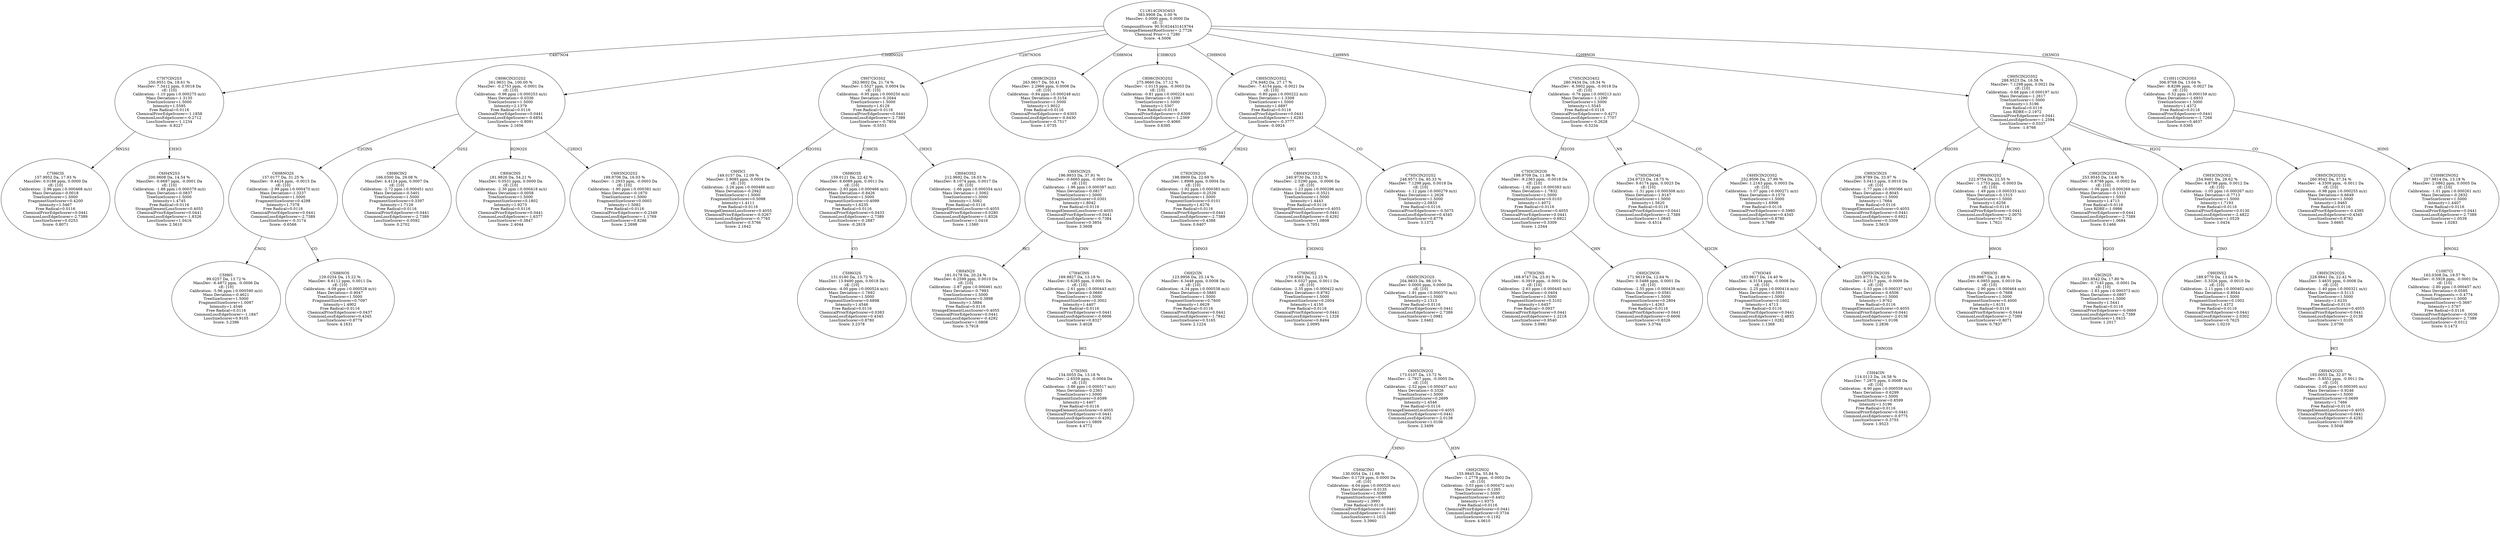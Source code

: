 strict digraph {
v1 [label="C7H6ClS\n157.9952 Da, 17.93 %\nMassDev: 0.0188 ppm, 0.0000 Da\ncE: [10]\nCalibration: -2.96 ppm (-0.000468 m/z)\nMass Deviation=-0.0018\nTreeSizeScorer=1.5000\nFragmentSizeScorer=0.4200\nIntensity=1.5467\nFree Radical=0.0116\nChemicalPriorEdgeScorer=0.0441\nCommonLossEdgeScorer=-2.7389\nLossSizeScorer=0.0253\nScore: 0.8071"];
v2 [label="C6H4N2S3\n200.9608 Da, 14.54 %\nMassDev: -0.6687 ppm, -0.0001 Da\ncE: [10]\nCalibration: -1.88 ppm (-0.000379 m/z)\nMass Deviation=-0.0837\nTreeSizeScorer=1.5000\nIntensity=1.4745\nFree Radical=0.0116\nStrangeElementLossScorer=0.4055\nChemicalPriorEdgeScorer=0.0441\nCommonLossEdgeScorer=-1.8326\nLossSizeScorer=1.0416\nScore: 2.5610"];
v3 [label="C7H7ClN2S3\n250.9551 Da, 18.61 %\nMassDev: 7.3412 ppm, 0.0018 Da\ncE: [10]\nCalibration: -1.10 ppm (-0.000275 m/z)\nMass Deviation=-1.3135\nTreeSizeScorer=1.5000\nIntensity=1.5595\nFree Radical=0.0116\nChemicalPriorEdgeScorer=-1.1858\nCommonLossEdgeScorer=-0.2712\nLossSizeScorer=-1.1234\nScore: -0.8227"];
v4 [label="C5H6S\n99.0257 Da, 13.72 %\nMassDev: -6.4872 ppm, -0.0006 Da\ncE: [10]\nCalibration: -5.96 ppm (-0.000590 m/z)\nMass Deviation=-0.4621\nTreeSizeScorer=1.5000\nFragmentSizeScorer=1.0097\nIntensity=1.4546\nFree Radical=0.0116\nCommonLossEdgeScorer=-1.1847\nLossSizeScorer=0.9105\nScore: 3.2396"];
v5 [label="C5H6NOS\n129.0254 Da, 15.22 %\nMassDev: 8.6112 ppm, 0.0011 Da\ncE: [10]\nCalibration: -4.09 ppm (-0.000528 m/z)\nMass Deviation=-0.9047\nTreeSizeScorer=1.5000\nFragmentSizeScorer=0.7097\nIntensity=1.4902\nFree Radical=0.0116\nChemicalPriorEdgeScorer=0.0437\nCommonLossEdgeScorer=0.4345\nLossSizeScorer=0.8779\nScore: 4.1631"];
v6 [label="C6H6NO2S\n157.0177 Da, 31.25 %\nMassDev: -9.4424 ppm, -0.0015 Da\ncE: [10]\nCalibration: -2.99 ppm (-0.000470 m/z)\nMass Deviation=-1.3237\nTreeSizeScorer=1.5000\nFragmentSizeScorer=0.4298\nIntensity=1.7378\nFree Radical=0.0116\nChemicalPriorEdgeScorer=0.0441\nCommonLossEdgeScorer=-2.7389\nLossSizeScorer=-0.3174\nScore: -0.6566"];
v7 [label="C8H6ClN2\n166.0300 Da, 29.08 %\nMassDev: 4.4124 ppm, 0.0007 Da\ncE: [10]\nCalibration: -2.72 ppm (-0.000451 m/z)\nMass Deviation=-0.5401\nTreeSizeScorer=1.5000\nFragmentSizeScorer=0.3397\nIntensity=1.7129\nFree Radical=0.0116\nChemicalPriorEdgeScorer=0.0441\nCommonLossEdgeScorer=-2.7389\nLossSizeScorer=-0.0592\nScore: 0.2702"];
v8 [label="C8H4ClNS\n181.9826 Da, 54.21 %\nMassDev: 0.0531 ppm, 0.0000 Da\ncE: [10]\nCalibration: -2.30 ppm (-0.000418 m/z)\nMass Deviation=-0.0058\nTreeSizeScorer=1.5000\nFragmentSizeScorer=0.1802\nIntensity=1.9273\nFree Radical=0.0116\nChemicalPriorEdgeScorer=0.0441\nCommonLossEdgeScorer=-1.6377\nLossSizeScorer=0.3847\nScore: 2.4044"];
v9 [label="C6H3N2O2S2\n199.9706 Da, 16.03 %\nMassDev: -1.2933 ppm, -0.0003 Da\ncE: [10]\nCalibration: -1.90 ppm (-0.000381 m/z)\nMass Deviation=-0.1670\nTreeSizeScorer=1.5000\nFragmentSizeScorer=0.0003\nIntensity=1.5082\nFree Radical=0.0116\nChemicalPriorEdgeScorer=-0.2349\nCommonLossEdgeScorer=-1.1769\nLossSizeScorer=0.8286\nScore: 2.2698"];
v10 [label="C8H6ClN2O2S2\n261.9631 Da, 100.00 %\nMassDev: -0.2753 ppm, -0.0001 Da\ncE: [10]\nCalibration: -0.96 ppm (-0.000253 m/z)\nMass Deviation=-0.0336\nTreeSizeScorer=1.5000\nIntensity=2.1379\nFree Radical=0.0116\nChemicalPriorEdgeScorer=0.0441\nCommonLossEdgeScorer=-0.6854\nLossSizeScorer=-0.8091\nScore: 2.1656"];
v11 [label="C9H5Cl\n149.0157 Da, 12.09 %\nMassDev: 2.9085 ppm, 0.0004 Da\ncE: [10]\nCalibration: -3.26 ppm (-0.000486 m/z)\nMass Deviation=-0.2942\nTreeSizeScorer=1.5000\nFragmentSizeScorer=0.5098\nIntensity=1.4111\nFree Radical=0.0116\nStrangeElementLossScorer=0.4055\nChemicalPriorEdgeScorer=-0.0267\nCommonLossEdgeScorer=-0.7765\nLossSizeScorer=-0.5766\nScore: 2.1642"];
v12 [label="C5H6O2S\n131.0180 Da, 13.72 %\nMassDev: 13.9490 ppm, 0.0018 Da\ncE: [10]\nCalibration: -4.00 ppm (-0.000524 m/z)\nMass Deviation=-1.7692\nTreeSizeScorer=1.5000\nFragmentSizeScorer=0.6898\nIntensity=1.4546\nFree Radical=0.0116\nChemicalPriorEdgeScorer=0.0383\nCommonLossEdgeScorer=0.4345\nLossSizeScorer=0.8780\nScore: 3.2378"];
v13 [label="C6H6O3S\n159.0121 Da, 22.42 %\nMassDev: 6.6089 ppm, 0.0011 Da\ncE: [10]\nCalibration: -2.93 ppm (-0.000466 m/z)\nMass Deviation=-0.8426\nTreeSizeScorer=1.5000\nFragmentSizeScorer=0.4099\nIntensity=1.6235\nFree Radical=0.0116\nChemicalPriorEdgeScorer=0.0433\nCommonLossEdgeScorer=-2.7389\nLossSizeScorer=-0.2887\nScore: -0.2819"];
v14 [label="C8H4O3S2\n212.9692 Da, 16.03 %\nMassDev: 8.1074 ppm, 0.0017 Da\ncE: [10]\nCalibration: -1.66 ppm (-0.000354 m/z)\nMass Deviation=-1.5062\nTreeSizeScorer=1.5000\nIntensity=1.5082\nFree Radical=0.0116\nStrangeElementLossScorer=0.4055\nChemicalPriorEdgeScorer=0.0280\nCommonLossEdgeScorer=-1.8326\nLossSizeScorer=1.0416\nScore: 1.1560"];
v15 [label="C9H7ClO3S2\n262.9602 Da, 21.74 %\nMassDev: 1.5527 ppm, 0.0004 Da\ncE: [10]\nCalibration: -0.95 ppm (-0.000250 m/z)\nMass Deviation=-0.2044\nTreeSizeScorer=1.5000\nIntensity=1.6129\nFree Radical=0.0116\nChemicalPriorEdgeScorer=0.0441\nCommonLossEdgeScorer=-2.7389\nLossSizeScorer=-0.7804\nScore: -0.5551"];
v16 [label="C8H8ClN2S3\n263.9617 Da, 50.41 %\nMassDev: 2.2966 ppm, 0.0006 Da\ncE: [10]\nCalibration: -0.94 ppm (-0.000248 m/z)\nMass Deviation=-0.3154\nTreeSizeScorer=1.5000\nIntensity=1.9022\nFree Radical=0.0116\nChemicalPriorEdgeScorer=-0.6303\nCommonLossEdgeScorer=-0.6430\nLossSizeScorer=-0.7517\nScore: 1.0735"];
v17 [label="C8H6ClN3O2S2\n275.9660 Da, 17.12 %\nMassDev: -1.0115 ppm, -0.0003 Da\ncE: [10]\nCalibration: -0.81 ppm (-0.000224 m/z)\nMass Deviation=-0.1290\nTreeSizeScorer=1.5000\nIntensity=1.5307\nFree Radical=0.0116\nChemicalPriorEdgeScorer=-0.6309\nCommonLossEdgeScorer=-1.2369\nLossSizeScorer=-0.4060\nScore: 0.6395"];
v18 [label="C8H4N2S\n161.0178 Da, 20.24 %\nMassDev: 6.2599 ppm, 0.0010 Da\ncE: [10]\nCalibration: -2.87 ppm (-0.000461 m/z)\nMass Deviation=-0.7993\nTreeSizeScorer=1.5000\nFragmentSizeScorer=0.3898\nIntensity=1.5884\nFree Radical=0.0116\nStrangeElementLossScorer=0.4055\nChemicalPriorEdgeScorer=0.0441\nCommonLossEdgeScorer=-0.4292\nLossSizeScorer=1.0808\nScore: 3.7918"];
v19 [label="C7H3NS\n134.0055 Da, 13.18 %\nMassDev: -2.6559 ppm, -0.0004 Da\ncE: [10]\nCalibration: -3.86 ppm (-0.000517 m/z)\nMass Deviation=-0.2363\nTreeSizeScorer=1.5000\nFragmentSizeScorer=0.6599\nIntensity=1.4407\nFree Radical=0.0116\nStrangeElementLossScorer=0.4055\nChemicalPriorEdgeScorer=0.0441\nCommonLossEdgeScorer=-0.4292\nLossSizeScorer=1.0809\nScore: 4.4772"];
v20 [label="C7H4ClNS\n169.9827 Da, 13.18 %\nMassDev: 0.6285 ppm, 0.0001 Da\ncE: [10]\nCalibration: -2.61 ppm (-0.000443 m/z)\nMass Deviation=-0.0660\nTreeSizeScorer=1.5000\nFragmentSizeScorer=0.3002\nIntensity=1.4407\nFree Radical=0.0116\nChemicalPriorEdgeScorer=0.0441\nCommonLossEdgeScorer=-0.6606\nLossSizeScorer=0.8327\nScore: 3.4028"];
v21 [label="C8H5ClN2S\n196.9933 Da, 37.91 %\nMassDev: -0.6665 ppm, -0.0001 Da\ncE: [10]\nCalibration: -1.96 ppm (-0.000387 m/z)\nMass Deviation=-0.0817\nTreeSizeScorer=1.5000\nFragmentSizeScorer=0.0301\nIntensity=1.8042\nFree Radical=0.0116\nStrangeElementLossScorer=0.4055\nChemicalPriorEdgeScorer=0.0441\nCommonLossEdgeScorer=-0.7384\nLossSizeScorer=0.3854\nScore: 3.3608"];
v22 [label="C6H2ClN\n123.9956 Da, 25.14 %\nMassDev: 6.3448 ppm, 0.0008 Da\ncE: [10]\nCalibration: -4.34 ppm (-0.000538 m/z)\nMass Deviation=-0.5885\nTreeSizeScorer=1.5000\nFragmentSizeScorer=0.7600\nIntensity=1.6629\nFree Radical=0.0116\nChemicalPriorEdgeScorer=0.0441\nCommonLossEdgeScorer=-1.7842\nLossSizeScorer=0.5165\nScore: 2.1224"];
v23 [label="C7H3ClN2O3\n198.9909 Da, 22.69 %\nMassDev: 1.8998 ppm, 0.0004 Da\ncE: [10]\nCalibration: -1.92 ppm (-0.000383 m/z)\nMass Deviation=-0.2526\nTreeSizeScorer=1.5000\nFragmentSizeScorer=0.0101\nIntensity=1.6276\nFree Radical=0.0116\nChemicalPriorEdgeScorer=0.0441\nCommonLossEdgeScorer=-2.7389\nLossSizeScorer=0.4388\nScore: 0.6407"];
v24 [label="C7HNOS2\n179.9583 Da, 12.23 %\nMassDev: 6.0327 ppm, 0.0011 Da\ncE: [10]\nCalibration: -2.35 ppm (-0.000422 m/z)\nMass Deviation=-0.8782\nTreeSizeScorer=1.5000\nFragmentSizeScorer=0.2004\nIntensity=1.4150\nFree Radical=0.0116\nChemicalPriorEdgeScorer=0.0441\nCommonLossEdgeScorer=-1.1328\nLossSizeScorer=0.8494\nScore: 2.0095"];
v25 [label="C8H4N2O3S2\n240.9730 Da, 13.32 %\nMassDev: -2.5290 ppm, -0.0006 Da\ncE: [10]\nCalibration: -1.23 ppm (-0.000296 m/z)\nMass Deviation=-0.3521\nTreeSizeScorer=1.5000\nIntensity=1.4443\nFree Radical=0.0116\nStrangeElementLossScorer=0.4055\nChemicalPriorEdgeScorer=0.0441\nCommonLossEdgeScorer=-0.4292\nLossSizeScorer=1.0808\nScore: 3.7051"];
v26 [label="C5H4ClNO\n130.0054 Da, 11.68 %\nMassDev: 0.1729 ppm, 0.0000 Da\ncE: [10]\nCalibration: -4.04 ppm (-0.000526 m/z)\nMass Deviation=-0.0135\nTreeSizeScorer=1.5000\nFragmentSizeScorer=0.6999\nIntensity=1.3993\nFree Radical=0.0116\nChemicalPriorEdgeScorer=0.0441\nCommonLossEdgeScorer=-1.3480\nLossSizeScorer=1.1025\nScore: 3.3960"];
v27 [label="C6H2ClNO2\n155.9845 Da, 55.84 %\nMassDev: -1.2778 ppm, -0.0002 Da\ncE: [10]\nCalibration: -3.03 ppm (-0.000472 m/z)\nMass Deviation=-0.1265\nTreeSizeScorer=1.5000\nFragmentSizeScorer=0.4402\nIntensity=1.9375\nFree Radical=0.0116\nChemicalPriorEdgeScorer=0.0441\nCommonLossEdgeScorer=0.3734\nLossSizeScorer=-0.1192\nScore: 4.0610"];
v28 [label="C6H5ClN2O2\n173.0107 Da, 13.72 %\nMassDev: -2.7927 ppm, -0.0005 Da\ncE: [10]\nCalibration: -2.52 ppm (-0.000437 m/z)\nMass Deviation=-0.3326\nTreeSizeScorer=1.5000\nFragmentSizeScorer=0.2699\nIntensity=1.4546\nFree Radical=0.0116\nStrangeElementLossScorer=0.4055\nChemicalPriorEdgeScorer=0.0441\nCommonLossEdgeScorer=-2.0138\nLossSizeScorer=1.0106\nScore: 2.3499"];
v29 [label="C6H5ClN2O2S\n204.9833 Da, 98.10 %\nMassDev: 0.0000 ppm, 0.0000 Da\ncE: [10]\nCalibration: -1.81 ppm (-0.000370 m/z)\nTreeSizeScorer=1.5000\nIntensity=2.1313\nFree Radical=0.0116\nChemicalPriorEdgeScorer=0.0441\nCommonLossEdgeScorer=-2.7389\nLossSizeScorer=1.0981\nScore: 2.0462"];
v30 [label="C7H5ClN2O2S2\n248.9571 Da, 85.33 %\nMassDev: 7.1298 ppm, 0.0018 Da\ncE: [10]\nCalibration: -1.12 ppm (-0.000279 m/z)\nMass Deviation=-1.2626\nTreeSizeScorer=1.5000\nIntensity=2.0833\nFree Radical=0.0116\nChemicalPriorEdgeScorer=-0.5075\nCommonLossEdgeScorer=0.4345\nLossSizeScorer=0.8779\nScore: 3.1372"];
v31 [label="C8H5ClN2O3S2\n276.9482 Da, 27.17 %\nMassDev: -7.4154 ppm, -0.0021 Da\ncE: [10]\nCalibration: -0.80 ppm (-0.000222 m/z)\nMass Deviation=-1.3308\nTreeSizeScorer=1.5000\nIntensity=1.6897\nFree Radical=0.0116\nChemicalPriorEdgeScorer=0.0441\nCommonLossEdgeScorer=-1.6293\nLossSizeScorer=-0.3777\nScore: -0.0924"];
v32 [label="C7H3ClNS\n168.9747 Da, 23.91 %\nMassDev: -0.3919 ppm, -0.0001 Da\ncE: [10]\nCalibration: -2.63 ppm (-0.000445 m/z)\nMass Deviation=-0.0404\nTreeSizeScorer=1.5000\nFragmentSizeScorer=0.3102\nIntensity=1.6457\nFree Radical=-0.0937\nChemicalPriorEdgeScorer=0.0441\nCommonLossEdgeScorer=-1.2218\nLossSizeScorer=0.9540\nScore: 3.0981"];
v33 [label="C6H2ClNOS\n171.9619 Da, 12.64 %\nMassDev: 0.5488 ppm, 0.0001 Da\ncE: [10]\nCalibration: -2.55 ppm (-0.000439 m/z)\nMass Deviation=-0.0581\nTreeSizeScorer=1.5000\nFragmentSizeScorer=0.2804\nIntensity=1.4263\nFree Radical=0.0116\nChemicalPriorEdgeScorer=0.0441\nCommonLossEdgeScorer=-0.6606\nLossSizeScorer=0.8326\nScore: 3.3764"];
v34 [label="C7H3ClN2OS\n198.9709 Da, 11.96 %\nMassDev: -9.2363 ppm, -0.0018 Da\ncE: [10]\nCalibration: -1.92 ppm (-0.000383 m/z)\nMass Deviation=-1.7832\nTreeSizeScorer=1.5000\nFragmentSizeScorer=0.0103\nIntensity=1.4072\nFree Radical=0.0116\nStrangeElementLossScorer=0.4055\nChemicalPriorEdgeScorer=0.0441\nCommonLossEdgeScorer=-0.6921\nLossSizeScorer=0.3309\nScore: 1.2344"];
v35 [label="C7H3O4S\n183.9817 Da, 14.40 %\nMassDev: -4.3154 ppm, -0.0008 Da\ncE: [10]\nCalibration: -2.25 ppm (-0.000414 m/z)\nMass Deviation=-0.5951\nTreeSizeScorer=1.5000\nFragmentSizeScorer=0.1602\nIntensity=1.4713\nFree Radical=0.0116\nChemicalPriorEdgeScorer=0.0441\nCommonLossEdgeScorer=-2.4835\nLossSizeScorer=1.0282\nScore: 1.1368"];
v36 [label="C7H5ClNO4S\n234.9723 Da, 18.75 %\nMassDev: 9.6174 ppm, 0.0023 Da\ncE: [10]\nCalibration: -1.31 ppm (-0.000308 m/z)\nMass Deviation=-1.9147\nTreeSizeScorer=1.5000\nIntensity=1.5620\nFree Radical=0.0116\nChemicalPriorEdgeScorer=0.0441\nCommonLossEdgeScorer=-2.7389\nLossSizeScorer=1.0845\nScore: -0.4514"];
v37 [label="C5H4ClN\n114.0113 Da, 16.58 %\nMassDev: 7.2975 ppm, 0.0008 Da\ncE: [10]\nCalibration: -4.90 ppm (-0.000559 m/z)\nMass Deviation=-0.6299\nTreeSizeScorer=1.5000\nFragmentSizeScorer=0.8599\nIntensity=1.5196\nFree Radical=0.0116\nChemicalPriorEdgeScorer=0.0441\nCommonLossEdgeScorer=-0.9775\nLossSizeScorer=-0.3755\nScore: 1.9523"];
v38 [label="C6H5ClN2O3S\n220.9773 Da, 62.50 %\nMassDev: -4.2517 ppm, -0.0009 Da\ncE: [10]\nCalibration: -1.53 ppm (-0.000337 m/z)\nMass Deviation=-0.6506\nTreeSizeScorer=1.5000\nIntensity=1.9762\nFree Radical=0.0116\nStrangeElementLossScorer=0.4055\nChemicalPriorEdgeScorer=0.0441\nCommonLossEdgeScorer=-2.0138\nLossSizeScorer=1.0106\nScore: 2.2836"];
v39 [label="C6H5ClN2O3S2\n252.9506 Da, 27.99 %\nMassDev: 1.2163 ppm, 0.0003 Da\ncE: [10]\nCalibration: -1.07 ppm (-0.000271 m/z)\nMass Deviation=-0.1570\nTreeSizeScorer=1.5000\nIntensity=1.6998\nFree Radical=0.0116\nChemicalPriorEdgeScorer=-0.5980\nCommonLossEdgeScorer=0.4345\nLossSizeScorer=0.8780\nScore: 3.7689"];
v40 [label="C7H5ClN2O4S2\n280.9434 Da, 18.34 %\nMassDev: -6.5602 ppm, -0.0018 Da\ncE: [10]\nCalibration: -0.76 ppm (-0.000213 m/z)\nMass Deviation=-1.1290\nTreeSizeScorer=1.5000\nIntensity=1.5545\nFree Radical=0.0116\nChemicalPriorEdgeScorer=-0.4271\nCommonLossEdgeScorer=-1.7707\nLossSizeScorer=-0.2628\nScore: -0.5234"];
v41 [label="C9H3ClN2S\n206.9789 Da, 33.97 %\nMassDev: 5.0413 ppm, 0.0010 Da\ncE: [10]\nCalibration: -1.77 ppm (-0.000366 m/z)\nMass Deviation=-0.8045\nTreeSizeScorer=1.5000\nIntensity=1.7664\nFree Radical=0.0116\nStrangeElementLossScorer=0.4055\nChemicalPriorEdgeScorer=0.0441\nCommonLossEdgeScorer=-0.6921\nLossSizeScorer=0.3309\nScore: 2.5619"];
v42 [label="C9H3OS\n159.9987 Da, 21.88 %\nMassDev: 6.0955 ppm, 0.0010 Da\ncE: [10]\nCalibration: -2.90 ppm (-0.000464 m/z)\nMass Deviation=-0.7668\nTreeSizeScorer=1.5000\nFragmentSizeScorer=0.4000\nIntensity=1.6151\nFree Radical=0.0116\nChemicalPriorEdgeScorer=-0.0444\nCommonLossEdgeScorer=-2.7389\nLossSizeScorer=0.8071\nScore: 0.7837"];
v43 [label="C9H4NO2S2\n222.9754 Da, 22.55 %\nMassDev: -1.1753 ppm, -0.0003 Da\ncE: [10]\nCalibration: -1.49 ppm (-0.000333 m/z)\nMass Deviation=-0.1515\nTreeSizeScorer=1.5000\nIntensity=1.6256\nFree Radical=0.0116\nChemicalPriorEdgeScorer=0.0441\nCommonLossEdgeScorer=-2.0070\nLossSizeScorer=0.7392\nScore: 1.7621"];
v44 [label="C9ClN2S\n203.9542 Da, 17.80 %\nMassDev: -0.7145 ppm, -0.0001 Da\ncE: [10]\nCalibration: -1.83 ppm (-0.000373 m/z)\nMass Deviation=-0.0897\nTreeSizeScorer=1.5000\nIntensity=1.5441\nFree Radical=0.0116\nChemicalPriorEdgeScorer=-0.0669\nCommonLossEdgeScorer=-2.7389\nLossSizeScorer=1.0415\nScore: 1.2017"];
v45 [label="C9H2ClN2O3S\n253.9545 Da, 14.40 %\nMassDev: -0.8788 ppm, -0.0002 Da\ncE: [10]\nCalibration: -1.06 ppm (-0.000269 m/z)\nMass Deviation=-0.1113\nTreeSizeScorer=1.5000\nIntensity=1.4713\nFree Radical=0.0116\nLoss RDBE=-1.0986\nChemicalPriorEdgeScorer=0.0441\nCommonLossEdgeScorer=-2.7389\nLossSizeScorer=1.0684\nScore: 0.1466"];
v46 [label="C9H3NS2\n189.9770 Da, 13.04 %\nMassDev: -5.3326 ppm, -0.0010 Da\ncE: [10]\nCalibration: -2.11 ppm (-0.000402 m/z)\nMass Deviation=-0.8044\nTreeSizeScorer=1.5000\nFragmentSizeScorer=0.1002\nIntensity=1.4372\nFree Radical=0.0116\nChemicalPriorEdgeScorer=0.0441\nCommonLossEdgeScorer=-2.0302\nLossSizeScorer=0.7625\nScore: 1.0210"];
v47 [label="C9H3ClN2OS2\n254.9461 Da, 29.62 %\nMassDev: 4.8798 ppm, 0.0012 Da\ncE: [10]\nCalibration: -1.05 ppm (-0.000267 m/z)\nMass Deviation=-0.7713\nTreeSizeScorer=1.5000\nIntensity=1.7193\nFree Radical=0.0116\nChemicalPriorEdgeScorer=0.0130\nCommonLossEdgeScorer=-2.4822\nLossSizeScorer=1.0529\nScore: 1.0434"];
v48 [label="C8H4N2O2S\n193.0055 Da, 32.07 %\nMassDev: -5.8552 ppm, -0.0011 Da\ncE: [10]\nCalibration: -2.05 ppm (-0.000395 m/z)\nMass Deviation=-0.9246\nTreeSizeScorer=1.5000\nFragmentSizeScorer=0.0699\nIntensity=1.7466\nFree Radical=0.0116\nStrangeElementLossScorer=0.4055\nChemicalPriorEdgeScorer=0.0441\nCommonLossEdgeScorer=-0.4292\nLossSizeScorer=1.0809\nScore: 3.5048"];
v49 [label="C8H5ClN2O2S\n228.9841 Da, 22.42 %\nMassDev: 3.4835 ppm, 0.0008 Da\ncE: [10]\nCalibration: -1.40 ppm (-0.000321 m/z)\nMass Deviation=-0.5113\nTreeSizeScorer=1.5000\nIntensity=1.6235\nFree Radical=0.0116\nStrangeElementLossScorer=0.4055\nChemicalPriorEdgeScorer=0.0441\nCommonLossEdgeScorer=-2.0138\nLossSizeScorer=1.0105\nScore: 2.0700"];
v50 [label="C8H5ClN2O2S2\n260.9542 Da, 57.34 %\nMassDev: -4.3309 ppm, -0.0011 Da\ncE: [10]\nCalibration: -0.98 ppm (-0.000255 m/z)\nMass Deviation=-0.6649\nTreeSizeScorer=1.5000\nIntensity=1.9465\nFree Radical=0.0116\nChemicalPriorEdgeScorer=-0.4395\nCommonLossEdgeScorer=0.4345\nLossSizeScorer=0.8782\nScore: 3.6665"];
v51 [label="C9H5ClN2O3S2\n288.9523 Da, 16.58 %\nMassDev: 7.1298 ppm, 0.0021 Da\ncE: [10]\nCalibration: -0.68 ppm (-0.000197 m/z)\nMass Deviation=-1.2617\nTreeSizeScorer=1.5000\nIntensity=1.5196\nFree Radical=0.0116\nLoss RDBE=-2.1972\nChemicalPriorEdgeScorer=0.0441\nCommonLossEdgeScorer=-1.2594\nLossSizeScorer=-0.0337\nScore: -1.6766"];
v52 [label="C10H7Cl\n163.0308 Da, 19.57 %\nMassDev: -0.5928 ppm, -0.0001 Da\ncE: [10]\nCalibration: -2.80 ppm (-0.000457 m/z)\nMass Deviation=-0.0595\nCommon Fragments:=-0.4774\nTreeSizeScorer=1.5000\nFragmentSizeScorer=0.3697\nIntensity=1.5767\nFree Radical=0.0116\nChemicalPriorEdgeScorer=-0.0036\nCommonLossEdgeScorer=-2.7389\nLossSizeScorer=-0.0312\nScore: 0.1473"];
v53 [label="C10H8ClNOS2\n257.9814 Da, 13.18 %\nMassDev: 2.0862 ppm, 0.0005 Da\ncE: [10]\nCalibration: -1.01 ppm (-0.000261 m/z)\nMass Deviation=-0.2832\nTreeSizeScorer=1.5000\nIntensity=1.4407\nFree Radical=0.0116\nChemicalPriorEdgeScorer=0.0441\nCommonLossEdgeScorer=-2.7389\nLossSizeScorer=1.0539\nScore: 1.0283"];
v54 [label="C10H11ClN2OS3\n306.9768 Da, 13.04 %\nMassDev: -8.8296 ppm, -0.0027 Da\ncE: [10]\nCalibration: -0.52 ppm (-0.000159 m/z)\nMass Deviation=-1.6933\nTreeSizeScorer=1.5000\nIntensity=1.4372\nFree Radical=0.0116\nChemicalPriorEdgeScorer=0.0441\nCommonLossEdgeScorer=-1.7268\nLossSizeScorer=0.4637\nScore: 0.0365"];
v55 [label="C11H14ClN3O4S3\n383.9908 Da, 0.00 %\nMassDev: 0.0000 ppm, 0.0000 Da\ncE: []\nCompoundScore: 90.91624431419764\nStrangeElementRootScorer=-2.7726\nChemical Prior=-1.7280\nScore: -4.5006"];
v3 -> v1 [label="HN2S2"];
v3 -> v2 [label="CH3Cl"];
v55 -> v3 [label="C4H7NO4"];
v6 -> v4 [label="CNO2"];
v6 -> v5 [label="CO"];
v10 -> v6 [label="C2ClNS"];
v10 -> v7 [label="O2S2"];
v10 -> v8 [label="H2NO2S"];
v10 -> v9 [label="C2H3Cl"];
v55 -> v10 [label="C3H8NO2S"];
v15 -> v11 [label="H2O3S2"];
v13 -> v12 [label="CO"];
v15 -> v13 [label="C3HClS"];
v15 -> v14 [label="CH3Cl"];
v55 -> v15 [label="C2H7N3OS"];
v55 -> v16 [label="C3H6NO4"];
v55 -> v17 [label="C3H8O2S"];
v21 -> v18 [label="HCl"];
v20 -> v19 [label="HCl"];
v21 -> v20 [label="CHN"];
v31 -> v21 [label="O3S"];
v23 -> v22 [label="CHNO3"];
v31 -> v23 [label="CH2S2"];
v25 -> v24 [label="CH3NO2"];
v31 -> v25 [label="HCl"];
v28 -> v26 [label="CHNO"];
v28 -> v27 [label="H3N"];
v29 -> v28 [label="S"];
v30 -> v29 [label="CS"];
v31 -> v30 [label="CO"];
v55 -> v31 [label="C3H9NOS"];
v34 -> v32 [label="NO"];
v34 -> v33 [label="CHN"];
v40 -> v34 [label="H2O3S"];
v36 -> v35 [label="H2ClN"];
v40 -> v36 [label="NS"];
v38 -> v37 [label="CHNO3S"];
v39 -> v38 [label="S"];
v40 -> v39 [label="CO"];
v55 -> v40 [label="C4H9NS"];
v51 -> v41 [label="H2O3S"];
v43 -> v42 [label="HNOS"];
v51 -> v43 [label="HClNO"];
v45 -> v44 [label="H2O3"];
v51 -> v45 [label="H3S"];
v47 -> v46 [label="ClNO"];
v51 -> v47 [label="H2O2"];
v49 -> v48 [label="HCl"];
v50 -> v49 [label="S"];
v51 -> v50 [label="CO"];
v55 -> v51 [label="C2H9NOS"];
v53 -> v52 [label="HNOS2"];
v54 -> v53 [label="H3NS"];
v55 -> v54 [label="CH3NO3"];
}